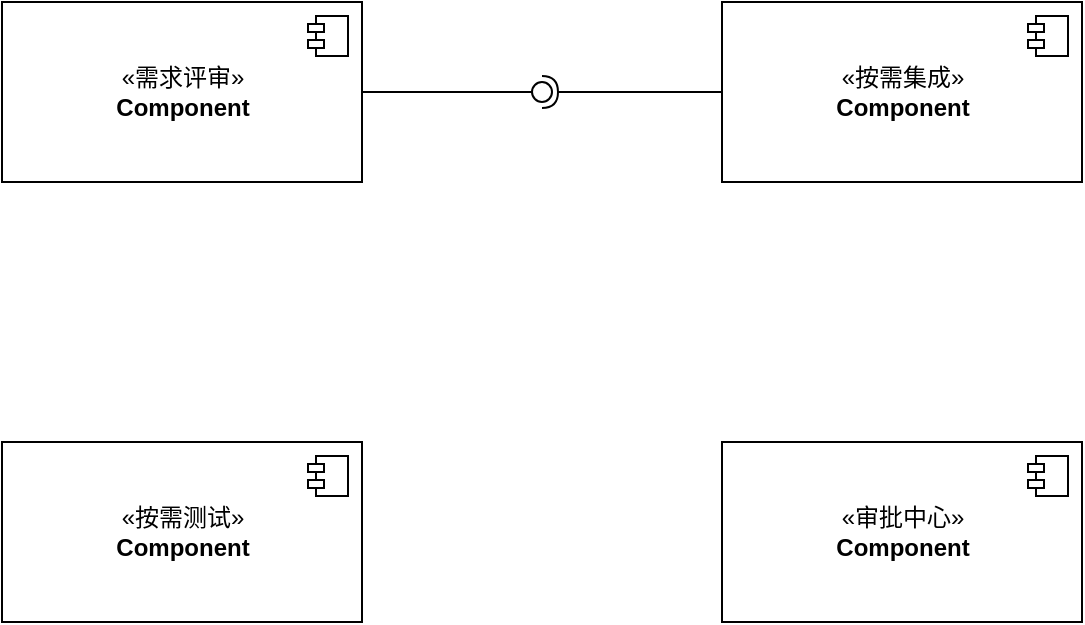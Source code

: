 <mxfile version="16.0.3" type="github">
  <diagram id="_xSdwPeZEgP6pgTHCyYR" name="Page-1">
    <mxGraphModel dx="988" dy="637" grid="1" gridSize="10" guides="1" tooltips="1" connect="1" arrows="1" fold="1" page="1" pageScale="1" pageWidth="1169" pageHeight="1654" math="0" shadow="0">
      <root>
        <mxCell id="0" />
        <mxCell id="1" parent="0" />
        <mxCell id="ynbt10xVMZTp4YLYaHJ--3" value="«需求评审»&lt;br&gt;&lt;b&gt;Component&lt;/b&gt;" style="html=1;dropTarget=0;" vertex="1" parent="1">
          <mxGeometry x="270" y="140" width="180" height="90" as="geometry" />
        </mxCell>
        <mxCell id="ynbt10xVMZTp4YLYaHJ--4" value="" style="shape=module;jettyWidth=8;jettyHeight=4;" vertex="1" parent="ynbt10xVMZTp4YLYaHJ--3">
          <mxGeometry x="1" width="20" height="20" relative="1" as="geometry">
            <mxPoint x="-27" y="7" as="offset" />
          </mxGeometry>
        </mxCell>
        <mxCell id="ynbt10xVMZTp4YLYaHJ--5" value="«按需集成»&lt;br&gt;&lt;b&gt;Component&lt;/b&gt;" style="html=1;dropTarget=0;" vertex="1" parent="1">
          <mxGeometry x="630" y="140" width="180" height="90" as="geometry" />
        </mxCell>
        <mxCell id="ynbt10xVMZTp4YLYaHJ--6" value="" style="shape=module;jettyWidth=8;jettyHeight=4;" vertex="1" parent="ynbt10xVMZTp4YLYaHJ--5">
          <mxGeometry x="1" width="20" height="20" relative="1" as="geometry">
            <mxPoint x="-27" y="7" as="offset" />
          </mxGeometry>
        </mxCell>
        <mxCell id="ynbt10xVMZTp4YLYaHJ--7" value="«按需测试»&lt;br&gt;&lt;b&gt;Component&lt;/b&gt;" style="html=1;dropTarget=0;" vertex="1" parent="1">
          <mxGeometry x="270" y="360" width="180" height="90" as="geometry" />
        </mxCell>
        <mxCell id="ynbt10xVMZTp4YLYaHJ--8" value="" style="shape=module;jettyWidth=8;jettyHeight=4;" vertex="1" parent="ynbt10xVMZTp4YLYaHJ--7">
          <mxGeometry x="1" width="20" height="20" relative="1" as="geometry">
            <mxPoint x="-27" y="7" as="offset" />
          </mxGeometry>
        </mxCell>
        <mxCell id="ynbt10xVMZTp4YLYaHJ--9" value="«审批中心»&lt;br&gt;&lt;b&gt;Component&lt;/b&gt;" style="html=1;dropTarget=0;" vertex="1" parent="1">
          <mxGeometry x="630" y="360" width="180" height="90" as="geometry" />
        </mxCell>
        <mxCell id="ynbt10xVMZTp4YLYaHJ--10" value="" style="shape=module;jettyWidth=8;jettyHeight=4;" vertex="1" parent="ynbt10xVMZTp4YLYaHJ--9">
          <mxGeometry x="1" width="20" height="20" relative="1" as="geometry">
            <mxPoint x="-27" y="7" as="offset" />
          </mxGeometry>
        </mxCell>
        <mxCell id="ynbt10xVMZTp4YLYaHJ--11" value="" style="rounded=0;orthogonalLoop=1;jettySize=auto;html=1;endArrow=none;endFill=0;sketch=0;sourcePerimeterSpacing=0;targetPerimeterSpacing=0;exitX=1;exitY=0.5;exitDx=0;exitDy=0;" edge="1" target="ynbt10xVMZTp4YLYaHJ--13" parent="1" source="ynbt10xVMZTp4YLYaHJ--3">
          <mxGeometry relative="1" as="geometry">
            <mxPoint x="520" y="185" as="sourcePoint" />
          </mxGeometry>
        </mxCell>
        <mxCell id="ynbt10xVMZTp4YLYaHJ--12" value="" style="rounded=0;orthogonalLoop=1;jettySize=auto;html=1;endArrow=halfCircle;endFill=0;entryX=0.5;entryY=0.5;endSize=6;strokeWidth=1;sketch=0;exitX=0;exitY=0.5;exitDx=0;exitDy=0;" edge="1" target="ynbt10xVMZTp4YLYaHJ--13" parent="1" source="ynbt10xVMZTp4YLYaHJ--5">
          <mxGeometry relative="1" as="geometry">
            <mxPoint x="560" y="185" as="sourcePoint" />
          </mxGeometry>
        </mxCell>
        <mxCell id="ynbt10xVMZTp4YLYaHJ--13" value="" style="ellipse;whiteSpace=wrap;html=1;align=center;aspect=fixed;resizable=0;points=[];outlineConnect=0;sketch=0;" vertex="1" parent="1">
          <mxGeometry x="535" y="180" width="10" height="10" as="geometry" />
        </mxCell>
      </root>
    </mxGraphModel>
  </diagram>
</mxfile>
